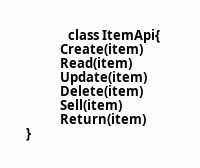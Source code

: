 @startditaa
class ItemApi{
    Create(item)
    Read(item)
    Update(item)
    Delete(item)
    Sell(item)
    Return(item)
}

@endditaa